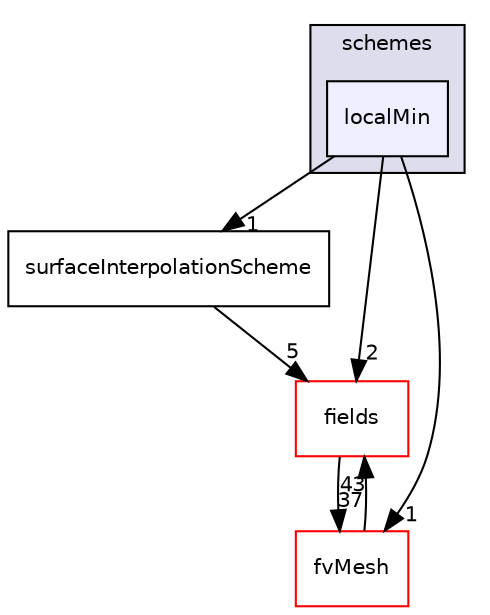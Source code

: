 digraph "src/finiteVolume/interpolation/surfaceInterpolation/schemes/localMin" {
  bgcolor=transparent;
  compound=true
  node [ fontsize="10", fontname="Helvetica"];
  edge [ labelfontsize="10", labelfontname="Helvetica"];
  subgraph clusterdir_deb7d71175aa940c147966c547ebcb7e {
    graph [ bgcolor="#ddddee", pencolor="black", label="schemes" fontname="Helvetica", fontsize="10", URL="dir_deb7d71175aa940c147966c547ebcb7e.html"]
  dir_decb6337c4a66de575cd06222718807a [shape=box, label="localMin", style="filled", fillcolor="#eeeeff", pencolor="black", URL="dir_decb6337c4a66de575cd06222718807a.html"];
  }
  dir_19d3b1afd53ea5e65e1bc53b79dacb85 [shape=box label="surfaceInterpolationScheme" URL="dir_19d3b1afd53ea5e65e1bc53b79dacb85.html"];
  dir_25ab4a83a983f7bb7a38b7f63bb141b7 [shape=box label="fields" color="red" URL="dir_25ab4a83a983f7bb7a38b7f63bb141b7.html"];
  dir_c382fa095c9c33d8673c0dd60aaef275 [shape=box label="fvMesh" color="red" URL="dir_c382fa095c9c33d8673c0dd60aaef275.html"];
  dir_19d3b1afd53ea5e65e1bc53b79dacb85->dir_25ab4a83a983f7bb7a38b7f63bb141b7 [headlabel="5", labeldistance=1.5 headhref="dir_001243_000917.html"];
  dir_25ab4a83a983f7bb7a38b7f63bb141b7->dir_c382fa095c9c33d8673c0dd60aaef275 [headlabel="37", labeldistance=1.5 headhref="dir_000917_001100.html"];
  dir_c382fa095c9c33d8673c0dd60aaef275->dir_25ab4a83a983f7bb7a38b7f63bb141b7 [headlabel="43", labeldistance=1.5 headhref="dir_001100_000917.html"];
  dir_decb6337c4a66de575cd06222718807a->dir_19d3b1afd53ea5e65e1bc53b79dacb85 [headlabel="1", labeldistance=1.5 headhref="dir_001227_001243.html"];
  dir_decb6337c4a66de575cd06222718807a->dir_25ab4a83a983f7bb7a38b7f63bb141b7 [headlabel="2", labeldistance=1.5 headhref="dir_001227_000917.html"];
  dir_decb6337c4a66de575cd06222718807a->dir_c382fa095c9c33d8673c0dd60aaef275 [headlabel="1", labeldistance=1.5 headhref="dir_001227_001100.html"];
}
